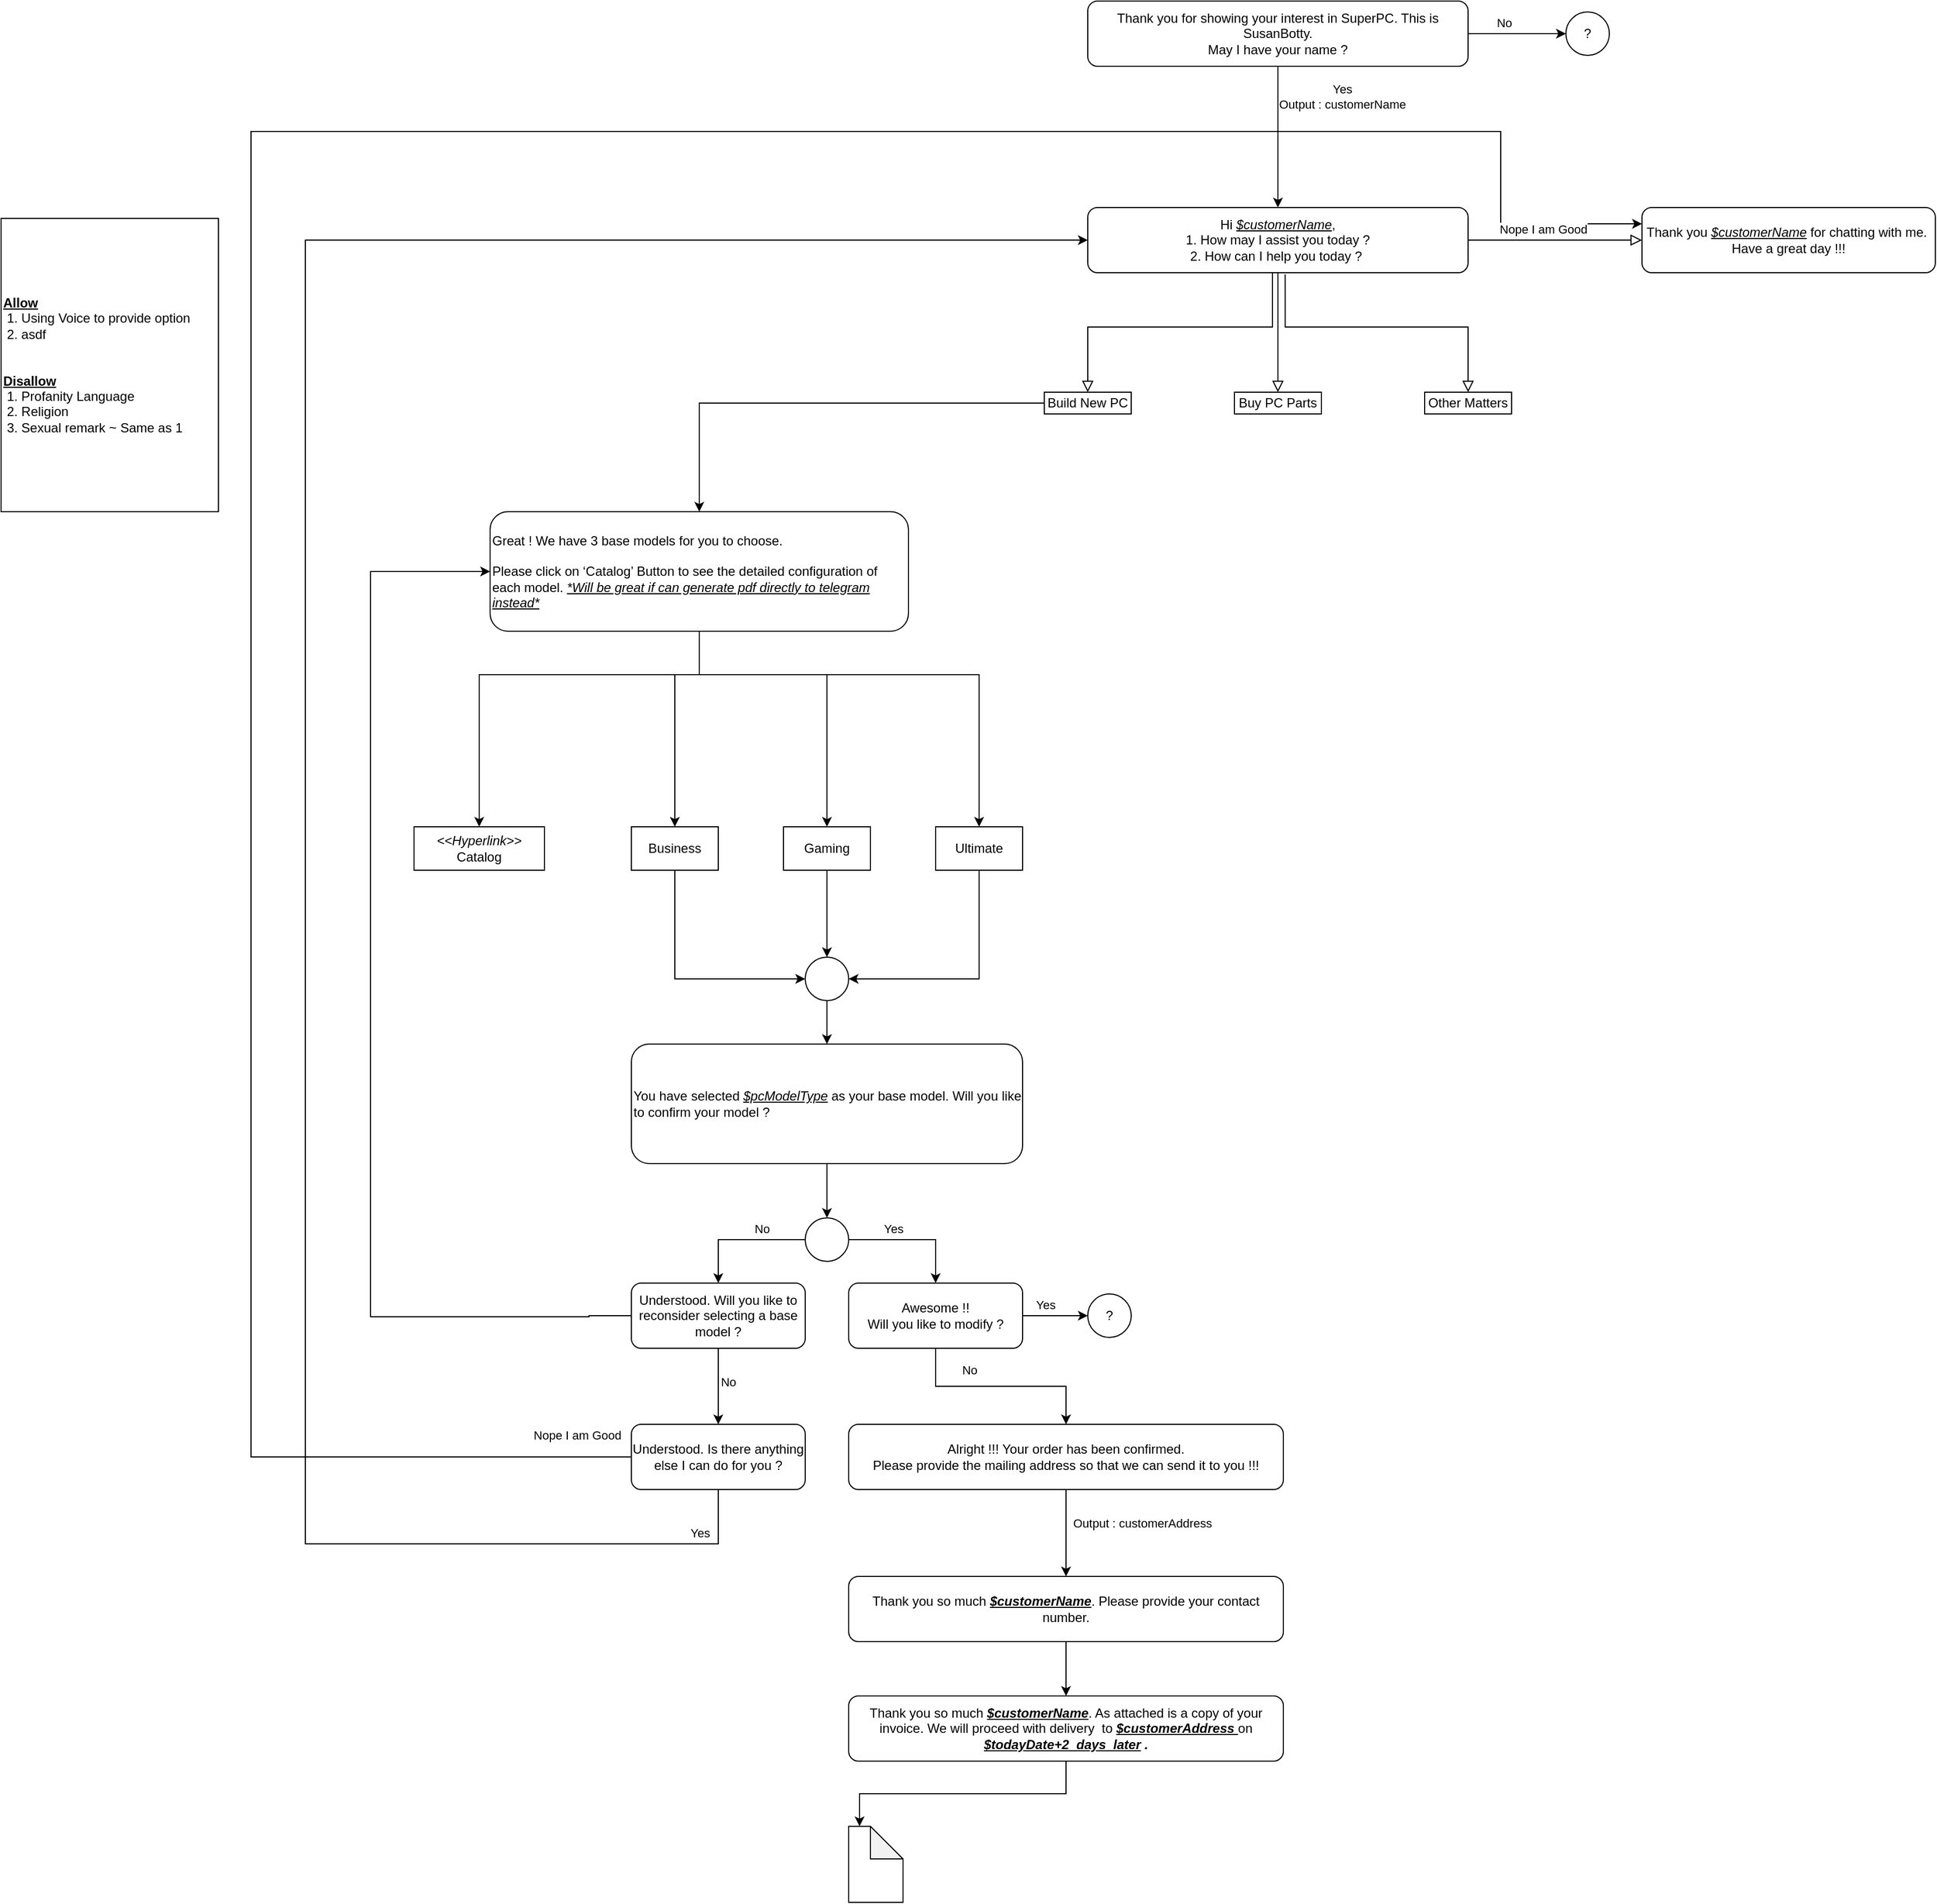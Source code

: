 <mxfile version="22.0.8" type="github">
  <diagram id="C5RBs43oDa-KdzZeNtuy" name="Page-1">
    <mxGraphModel dx="3263" dy="2363" grid="1" gridSize="10" guides="1" tooltips="1" connect="1" arrows="1" fold="1" page="1" pageScale="1" pageWidth="827" pageHeight="1169" math="0" shadow="0">
      <root>
        <mxCell id="WIyWlLk6GJQsqaUBKTNV-0" />
        <mxCell id="WIyWlLk6GJQsqaUBKTNV-1" parent="WIyWlLk6GJQsqaUBKTNV-0" />
        <mxCell id="WIyWlLk6GJQsqaUBKTNV-2" value="" style="rounded=0;html=1;jettySize=auto;orthogonalLoop=1;fontSize=11;endArrow=block;endFill=0;endSize=8;strokeWidth=1;shadow=0;labelBackgroundColor=none;edgeStyle=orthogonalEdgeStyle;entryX=0.5;entryY=0;entryDx=0;entryDy=0;exitX=0.481;exitY=0.972;exitDx=0;exitDy=0;exitPerimeter=0;" parent="WIyWlLk6GJQsqaUBKTNV-1" target="eA1Nt5mad9_NSeWrWCWu-1" edge="1" source="WIyWlLk6GJQsqaUBKTNV-3">
          <mxGeometry relative="1" as="geometry">
            <mxPoint x="350" y="120" as="sourcePoint" />
            <mxPoint x="220" y="150" as="targetPoint" />
            <Array as="points">
              <mxPoint x="350" y="88" />
              <mxPoint x="350" y="140" />
              <mxPoint x="180" y="140" />
            </Array>
          </mxGeometry>
        </mxCell>
        <mxCell id="WIyWlLk6GJQsqaUBKTNV-3" value="Hi &lt;u&gt;&lt;i&gt;$customerName&lt;/i&gt;&lt;/u&gt;,&lt;br&gt;1. How may I assist you today ?&lt;br&gt;2. How can I help you today ?&amp;nbsp;" style="rounded=1;whiteSpace=wrap;html=1;fontSize=12;glass=0;strokeWidth=1;shadow=0;" parent="WIyWlLk6GJQsqaUBKTNV-1" vertex="1">
          <mxGeometry x="180" y="30" width="350" height="60" as="geometry" />
        </mxCell>
        <mxCell id="eA1Nt5mad9_NSeWrWCWu-0" value="" style="rounded=0;html=1;jettySize=auto;orthogonalLoop=1;fontSize=11;endArrow=block;endFill=0;endSize=8;strokeWidth=1;shadow=0;labelBackgroundColor=none;edgeStyle=orthogonalEdgeStyle;exitX=0.5;exitY=1;exitDx=0;exitDy=0;entryX=0.5;entryY=0;entryDx=0;entryDy=0;" parent="WIyWlLk6GJQsqaUBKTNV-1" source="WIyWlLk6GJQsqaUBKTNV-3" target="eA1Nt5mad9_NSeWrWCWu-2" edge="1">
          <mxGeometry relative="1" as="geometry">
            <mxPoint x="264.01" y="180" as="sourcePoint" />
            <mxPoint x="355" y="300" as="targetPoint" />
          </mxGeometry>
        </mxCell>
        <mxCell id="eA1Nt5mad9_NSeWrWCWu-13" value="" style="edgeStyle=orthogonalEdgeStyle;rounded=0;orthogonalLoop=1;jettySize=auto;html=1;" parent="WIyWlLk6GJQsqaUBKTNV-1" source="eA1Nt5mad9_NSeWrWCWu-1" target="eA1Nt5mad9_NSeWrWCWu-6" edge="1">
          <mxGeometry relative="1" as="geometry" />
        </mxCell>
        <mxCell id="eA1Nt5mad9_NSeWrWCWu-1" value="Build New PC" style="rounded=1;whiteSpace=wrap;html=1;fontSize=12;glass=0;strokeWidth=1;shadow=0;arcSize=0;" parent="WIyWlLk6GJQsqaUBKTNV-1" vertex="1">
          <mxGeometry x="140" y="200" width="80" height="20" as="geometry" />
        </mxCell>
        <mxCell id="eA1Nt5mad9_NSeWrWCWu-2" value="Buy PC Parts" style="rounded=1;whiteSpace=wrap;html=1;fontSize=12;glass=0;strokeWidth=1;shadow=0;arcSize=0;" parent="WIyWlLk6GJQsqaUBKTNV-1" vertex="1">
          <mxGeometry x="315" y="200" width="80" height="20" as="geometry" />
        </mxCell>
        <mxCell id="eA1Nt5mad9_NSeWrWCWu-4" value="Other Matters&lt;br&gt;" style="rounded=1;whiteSpace=wrap;html=1;fontSize=12;glass=0;strokeWidth=1;shadow=0;arcSize=0;" parent="WIyWlLk6GJQsqaUBKTNV-1" vertex="1">
          <mxGeometry x="490" y="200" width="80" height="20" as="geometry" />
        </mxCell>
        <mxCell id="eA1Nt5mad9_NSeWrWCWu-6" value="Great ! We have 3 base models for you to choose.&lt;br&gt;&lt;br&gt;Please click on ‘Catalog’ Button to see the detailed configuration of each model. &lt;i&gt;&lt;u&gt;*Will be great if can generate pdf directly to telegram instead*&lt;/u&gt;&lt;/i&gt;" style="rounded=1;whiteSpace=wrap;html=1;fontSize=12;glass=0;strokeWidth=1;shadow=0;align=left;" parent="WIyWlLk6GJQsqaUBKTNV-1" vertex="1">
          <mxGeometry x="-370" y="310" width="385" height="110" as="geometry" />
        </mxCell>
        <mxCell id="RRfECDt-pzKWjX6GJz46-7" style="edgeStyle=orthogonalEdgeStyle;rounded=0;orthogonalLoop=1;jettySize=auto;html=1;exitX=0.5;exitY=1;exitDx=0;exitDy=0;entryX=0;entryY=0.5;entryDx=0;entryDy=0;" edge="1" parent="WIyWlLk6GJQsqaUBKTNV-1" source="eA1Nt5mad9_NSeWrWCWu-7" target="RRfECDt-pzKWjX6GJz46-6">
          <mxGeometry relative="1" as="geometry" />
        </mxCell>
        <mxCell id="eA1Nt5mad9_NSeWrWCWu-7" value="Business" style="rounded=1;whiteSpace=wrap;html=1;fontSize=12;glass=0;strokeWidth=1;shadow=0;arcSize=0;" parent="WIyWlLk6GJQsqaUBKTNV-1" vertex="1">
          <mxGeometry x="-240" y="600" width="80" height="40" as="geometry" />
        </mxCell>
        <mxCell id="RRfECDt-pzKWjX6GJz46-8" style="edgeStyle=orthogonalEdgeStyle;rounded=0;orthogonalLoop=1;jettySize=auto;html=1;entryX=0.5;entryY=0;entryDx=0;entryDy=0;" edge="1" parent="WIyWlLk6GJQsqaUBKTNV-1" source="eA1Nt5mad9_NSeWrWCWu-8" target="RRfECDt-pzKWjX6GJz46-6">
          <mxGeometry relative="1" as="geometry" />
        </mxCell>
        <mxCell id="eA1Nt5mad9_NSeWrWCWu-8" value="Gaming" style="rounded=1;whiteSpace=wrap;html=1;fontSize=12;glass=0;strokeWidth=1;shadow=0;arcSize=0;" parent="WIyWlLk6GJQsqaUBKTNV-1" vertex="1">
          <mxGeometry x="-100" y="600" width="80" height="40" as="geometry" />
        </mxCell>
        <mxCell id="RRfECDt-pzKWjX6GJz46-11" style="edgeStyle=orthogonalEdgeStyle;rounded=0;orthogonalLoop=1;jettySize=auto;html=1;exitX=0.5;exitY=1;exitDx=0;exitDy=0;entryX=1;entryY=0.5;entryDx=0;entryDy=0;" edge="1" parent="WIyWlLk6GJQsqaUBKTNV-1" source="eA1Nt5mad9_NSeWrWCWu-9" target="RRfECDt-pzKWjX6GJz46-6">
          <mxGeometry relative="1" as="geometry" />
        </mxCell>
        <mxCell id="eA1Nt5mad9_NSeWrWCWu-9" value="Ultimate" style="rounded=1;whiteSpace=wrap;html=1;fontSize=12;glass=0;strokeWidth=1;shadow=0;arcSize=0;" parent="WIyWlLk6GJQsqaUBKTNV-1" vertex="1">
          <mxGeometry x="40" y="600" width="80" height="40" as="geometry" />
        </mxCell>
        <mxCell id="eA1Nt5mad9_NSeWrWCWu-15" value="&lt;b&gt;&lt;u&gt;Allow&lt;/u&gt;&lt;/b&gt;&lt;br&gt;&amp;nbsp;1. Using Voice to provide option&lt;br&gt;&amp;nbsp;2. asdf&lt;br&gt;&lt;br&gt;&lt;br&gt;&lt;b&gt;&lt;u&gt;Disallow&lt;/u&gt;&lt;/b&gt;&lt;br&gt;&amp;nbsp;1. Profanity Language&lt;br&gt;&amp;nbsp;2. Religion&lt;br&gt;&amp;nbsp;3. Sexual remark ~ Same as 1" style="rounded=0;whiteSpace=wrap;html=1;align=left;" parent="WIyWlLk6GJQsqaUBKTNV-1" vertex="1">
          <mxGeometry x="-820" y="40" width="200" height="270" as="geometry" />
        </mxCell>
        <mxCell id="eA1Nt5mad9_NSeWrWCWu-17" value="&lt;i&gt;&amp;lt;&amp;lt;Hyperlink&amp;gt;&amp;gt;&lt;/i&gt;&lt;br&gt;Catalog" style="rounded=1;whiteSpace=wrap;html=1;fontSize=12;glass=0;strokeWidth=1;shadow=0;arcSize=0;" parent="WIyWlLk6GJQsqaUBKTNV-1" vertex="1">
          <mxGeometry x="-440" y="600" width="120" height="40" as="geometry" />
        </mxCell>
        <mxCell id="RRfECDt-pzKWjX6GJz46-1" value="" style="edgeStyle=orthogonalEdgeStyle;rounded=0;orthogonalLoop=1;jettySize=auto;html=1;exitX=0.5;exitY=1;exitDx=0;exitDy=0;entryX=0.5;entryY=0;entryDx=0;entryDy=0;" edge="1" parent="WIyWlLk6GJQsqaUBKTNV-1" source="eA1Nt5mad9_NSeWrWCWu-6" target="eA1Nt5mad9_NSeWrWCWu-17">
          <mxGeometry relative="1" as="geometry">
            <mxPoint x="-410" y="430" as="sourcePoint" />
            <mxPoint x="-597" y="500" as="targetPoint" />
            <Array as="points">
              <mxPoint x="-177" y="460" />
              <mxPoint x="-380" y="460" />
            </Array>
          </mxGeometry>
        </mxCell>
        <mxCell id="RRfECDt-pzKWjX6GJz46-2" value="" style="edgeStyle=orthogonalEdgeStyle;rounded=0;orthogonalLoop=1;jettySize=auto;html=1;exitX=0.5;exitY=1;exitDx=0;exitDy=0;entryX=0.5;entryY=0;entryDx=0;entryDy=0;" edge="1" parent="WIyWlLk6GJQsqaUBKTNV-1" source="eA1Nt5mad9_NSeWrWCWu-6" target="eA1Nt5mad9_NSeWrWCWu-7">
          <mxGeometry relative="1" as="geometry">
            <mxPoint x="-167" y="430" as="sourcePoint" />
            <mxPoint x="-470" y="575" as="targetPoint" />
            <Array as="points">
              <mxPoint x="-177" y="460" />
              <mxPoint x="-200" y="460" />
            </Array>
          </mxGeometry>
        </mxCell>
        <mxCell id="RRfECDt-pzKWjX6GJz46-3" value="" style="edgeStyle=orthogonalEdgeStyle;rounded=0;orthogonalLoop=1;jettySize=auto;html=1;entryX=0.5;entryY=0;entryDx=0;entryDy=0;exitX=0.5;exitY=1;exitDx=0;exitDy=0;" edge="1" parent="WIyWlLk6GJQsqaUBKTNV-1" source="eA1Nt5mad9_NSeWrWCWu-6" target="eA1Nt5mad9_NSeWrWCWu-8">
          <mxGeometry relative="1" as="geometry">
            <mxPoint x="-180" y="430" as="sourcePoint" />
            <mxPoint x="-460" y="605" as="targetPoint" />
            <Array as="points">
              <mxPoint x="-177" y="460" />
              <mxPoint x="-60" y="460" />
            </Array>
          </mxGeometry>
        </mxCell>
        <mxCell id="RRfECDt-pzKWjX6GJz46-4" value="" style="edgeStyle=orthogonalEdgeStyle;rounded=0;orthogonalLoop=1;jettySize=auto;html=1;exitX=0.5;exitY=1;exitDx=0;exitDy=0;entryX=0.5;entryY=0;entryDx=0;entryDy=0;" edge="1" parent="WIyWlLk6GJQsqaUBKTNV-1" source="eA1Nt5mad9_NSeWrWCWu-6" target="eA1Nt5mad9_NSeWrWCWu-9">
          <mxGeometry relative="1" as="geometry">
            <mxPoint x="-180" y="540" as="sourcePoint" />
            <mxPoint x="-220" y="870" as="targetPoint" />
            <Array as="points">
              <mxPoint x="-177" y="460" />
              <mxPoint x="80" y="460" />
            </Array>
          </mxGeometry>
        </mxCell>
        <mxCell id="RRfECDt-pzKWjX6GJz46-15" style="edgeStyle=orthogonalEdgeStyle;rounded=0;orthogonalLoop=1;jettySize=auto;html=1;entryX=0.5;entryY=0;entryDx=0;entryDy=0;" edge="1" parent="WIyWlLk6GJQsqaUBKTNV-1" source="RRfECDt-pzKWjX6GJz46-5" target="RRfECDt-pzKWjX6GJz46-14">
          <mxGeometry relative="1" as="geometry" />
        </mxCell>
        <mxCell id="RRfECDt-pzKWjX6GJz46-5" value="You have selected &lt;i&gt;&lt;u&gt;$pcModelType&lt;/u&gt;&lt;/i&gt; as your base model. Will you like to confirm your model ?" style="rounded=1;whiteSpace=wrap;html=1;fontSize=12;glass=0;strokeWidth=1;shadow=0;align=left;" vertex="1" parent="WIyWlLk6GJQsqaUBKTNV-1">
          <mxGeometry x="-240" y="800" width="360" height="110" as="geometry" />
        </mxCell>
        <mxCell id="RRfECDt-pzKWjX6GJz46-10" style="edgeStyle=orthogonalEdgeStyle;rounded=0;orthogonalLoop=1;jettySize=auto;html=1;exitX=0.5;exitY=1;exitDx=0;exitDy=0;" edge="1" parent="WIyWlLk6GJQsqaUBKTNV-1" source="RRfECDt-pzKWjX6GJz46-6" target="RRfECDt-pzKWjX6GJz46-5">
          <mxGeometry relative="1" as="geometry" />
        </mxCell>
        <mxCell id="RRfECDt-pzKWjX6GJz46-6" value="" style="ellipse;whiteSpace=wrap;html=1;aspect=fixed;" vertex="1" parent="WIyWlLk6GJQsqaUBKTNV-1">
          <mxGeometry x="-80" y="720" width="40" height="40" as="geometry" />
        </mxCell>
        <mxCell id="RRfECDt-pzKWjX6GJz46-20" style="edgeStyle=orthogonalEdgeStyle;rounded=0;orthogonalLoop=1;jettySize=auto;html=1;entryX=0;entryY=0.5;entryDx=0;entryDy=0;" edge="1" parent="WIyWlLk6GJQsqaUBKTNV-1" source="RRfECDt-pzKWjX6GJz46-12" target="eA1Nt5mad9_NSeWrWCWu-6">
          <mxGeometry relative="1" as="geometry">
            <mxPoint x="-320" y="1050" as="targetPoint" />
            <Array as="points">
              <mxPoint x="-279" y="1050" />
              <mxPoint x="-480" y="1051" />
              <mxPoint x="-480" y="365" />
            </Array>
          </mxGeometry>
        </mxCell>
        <mxCell id="RRfECDt-pzKWjX6GJz46-24" value="Yes" style="edgeLabel;html=1;align=center;verticalAlign=middle;resizable=0;points=[];" vertex="1" connectable="0" parent="RRfECDt-pzKWjX6GJz46-20">
          <mxGeometry x="-0.067" y="2" relative="1" as="geometry">
            <mxPoint x="272" y="230" as="offset" />
          </mxGeometry>
        </mxCell>
        <mxCell id="RRfECDt-pzKWjX6GJz46-22" style="edgeStyle=orthogonalEdgeStyle;rounded=0;orthogonalLoop=1;jettySize=auto;html=1;exitX=0.5;exitY=1;exitDx=0;exitDy=0;entryX=0.5;entryY=0;entryDx=0;entryDy=0;" edge="1" parent="WIyWlLk6GJQsqaUBKTNV-1" source="RRfECDt-pzKWjX6GJz46-12" target="RRfECDt-pzKWjX6GJz46-30">
          <mxGeometry relative="1" as="geometry">
            <mxPoint x="-160" y="1130" as="targetPoint" />
          </mxGeometry>
        </mxCell>
        <mxCell id="RRfECDt-pzKWjX6GJz46-23" value="No" style="edgeLabel;html=1;align=center;verticalAlign=middle;resizable=0;points=[];" vertex="1" connectable="0" parent="RRfECDt-pzKWjX6GJz46-22">
          <mxGeometry x="0.01" y="5" relative="1" as="geometry">
            <mxPoint x="4" y="-5" as="offset" />
          </mxGeometry>
        </mxCell>
        <mxCell id="RRfECDt-pzKWjX6GJz46-12" value="Understood. Will you like to reconsider selecting a base model ?" style="rounded=1;whiteSpace=wrap;html=1;fontSize=12;glass=0;strokeWidth=1;shadow=0;" vertex="1" parent="WIyWlLk6GJQsqaUBKTNV-1">
          <mxGeometry x="-240" y="1020" width="160" height="60" as="geometry" />
        </mxCell>
        <mxCell id="RRfECDt-pzKWjX6GJz46-26" style="edgeStyle=orthogonalEdgeStyle;rounded=0;orthogonalLoop=1;jettySize=auto;html=1;entryX=0;entryY=0.5;entryDx=0;entryDy=0;" edge="1" parent="WIyWlLk6GJQsqaUBKTNV-1" source="RRfECDt-pzKWjX6GJz46-13" target="RRfECDt-pzKWjX6GJz46-53">
          <mxGeometry relative="1" as="geometry">
            <mxPoint x="230" y="1050" as="targetPoint" />
          </mxGeometry>
        </mxCell>
        <mxCell id="RRfECDt-pzKWjX6GJz46-27" value="Yes" style="edgeLabel;html=1;align=center;verticalAlign=middle;resizable=0;points=[];" vertex="1" connectable="0" parent="RRfECDt-pzKWjX6GJz46-26">
          <mxGeometry x="-0.216" y="-2" relative="1" as="geometry">
            <mxPoint x="-3" y="-12" as="offset" />
          </mxGeometry>
        </mxCell>
        <mxCell id="RRfECDt-pzKWjX6GJz46-56" style="edgeStyle=orthogonalEdgeStyle;rounded=0;orthogonalLoop=1;jettySize=auto;html=1;" edge="1" parent="WIyWlLk6GJQsqaUBKTNV-1" source="RRfECDt-pzKWjX6GJz46-13" target="RRfECDt-pzKWjX6GJz46-55">
          <mxGeometry relative="1" as="geometry" />
        </mxCell>
        <mxCell id="RRfECDt-pzKWjX6GJz46-57" value="No" style="edgeLabel;html=1;align=center;verticalAlign=middle;resizable=0;points=[];" vertex="1" connectable="0" parent="RRfECDt-pzKWjX6GJz46-56">
          <mxGeometry x="-0.123" y="-2" relative="1" as="geometry">
            <mxPoint x="-18" y="-17" as="offset" />
          </mxGeometry>
        </mxCell>
        <mxCell id="RRfECDt-pzKWjX6GJz46-13" value="Awesome !!&lt;br&gt;Will you like to modify ?" style="rounded=1;whiteSpace=wrap;html=1;fontSize=12;glass=0;strokeWidth=1;shadow=0;" vertex="1" parent="WIyWlLk6GJQsqaUBKTNV-1">
          <mxGeometry x="-40" y="1020" width="160" height="60" as="geometry" />
        </mxCell>
        <mxCell id="RRfECDt-pzKWjX6GJz46-16" style="edgeStyle=orthogonalEdgeStyle;rounded=0;orthogonalLoop=1;jettySize=auto;html=1;exitX=0;exitY=0.5;exitDx=0;exitDy=0;" edge="1" parent="WIyWlLk6GJQsqaUBKTNV-1" source="RRfECDt-pzKWjX6GJz46-14" target="RRfECDt-pzKWjX6GJz46-12">
          <mxGeometry relative="1" as="geometry" />
        </mxCell>
        <mxCell id="RRfECDt-pzKWjX6GJz46-19" value="No" style="edgeLabel;html=1;align=center;verticalAlign=middle;resizable=0;points=[];" vertex="1" connectable="0" parent="RRfECDt-pzKWjX6GJz46-16">
          <mxGeometry x="-0.476" relative="1" as="geometry">
            <mxPoint x="-9" y="-10" as="offset" />
          </mxGeometry>
        </mxCell>
        <mxCell id="RRfECDt-pzKWjX6GJz46-17" style="edgeStyle=orthogonalEdgeStyle;rounded=0;orthogonalLoop=1;jettySize=auto;html=1;exitX=1;exitY=0.5;exitDx=0;exitDy=0;" edge="1" parent="WIyWlLk6GJQsqaUBKTNV-1" source="RRfECDt-pzKWjX6GJz46-14" target="RRfECDt-pzKWjX6GJz46-13">
          <mxGeometry relative="1" as="geometry" />
        </mxCell>
        <mxCell id="RRfECDt-pzKWjX6GJz46-18" value="Yes" style="edgeLabel;html=1;align=center;verticalAlign=middle;resizable=0;points=[];" vertex="1" connectable="0" parent="RRfECDt-pzKWjX6GJz46-17">
          <mxGeometry x="-0.309" y="-1" relative="1" as="geometry">
            <mxPoint x="-1" y="-11" as="offset" />
          </mxGeometry>
        </mxCell>
        <mxCell id="RRfECDt-pzKWjX6GJz46-14" value="" style="ellipse;whiteSpace=wrap;html=1;aspect=fixed;" vertex="1" parent="WIyWlLk6GJQsqaUBKTNV-1">
          <mxGeometry x="-80" y="960" width="40" height="40" as="geometry" />
        </mxCell>
        <mxCell id="RRfECDt-pzKWjX6GJz46-32" style="edgeStyle=orthogonalEdgeStyle;rounded=0;orthogonalLoop=1;jettySize=auto;html=1;entryX=0;entryY=0.25;entryDx=0;entryDy=0;" edge="1" parent="WIyWlLk6GJQsqaUBKTNV-1" source="RRfECDt-pzKWjX6GJz46-30" target="RRfECDt-pzKWjX6GJz46-41">
          <mxGeometry relative="1" as="geometry">
            <mxPoint x="-160" y="1300.0" as="targetPoint" />
            <Array as="points">
              <mxPoint x="-590" y="1180" />
              <mxPoint x="-590" y="-40" />
              <mxPoint x="560" y="-40" />
              <mxPoint x="560" y="45" />
            </Array>
          </mxGeometry>
        </mxCell>
        <mxCell id="RRfECDt-pzKWjX6GJz46-47" style="edgeStyle=orthogonalEdgeStyle;rounded=0;orthogonalLoop=1;jettySize=auto;html=1;entryX=0;entryY=0.5;entryDx=0;entryDy=0;" edge="1" parent="WIyWlLk6GJQsqaUBKTNV-1" source="RRfECDt-pzKWjX6GJz46-30" target="WIyWlLk6GJQsqaUBKTNV-3">
          <mxGeometry relative="1" as="geometry">
            <Array as="points">
              <mxPoint x="-160" y="1260" />
              <mxPoint x="-540" y="1260" />
              <mxPoint x="-540" y="60" />
            </Array>
          </mxGeometry>
        </mxCell>
        <mxCell id="RRfECDt-pzKWjX6GJz46-30" value="Understood. Is there anything else I can do for you ?" style="rounded=1;whiteSpace=wrap;html=1;fontSize=12;glass=0;strokeWidth=1;shadow=0;" vertex="1" parent="WIyWlLk6GJQsqaUBKTNV-1">
          <mxGeometry x="-240" y="1150" width="160" height="60" as="geometry" />
        </mxCell>
        <mxCell id="RRfECDt-pzKWjX6GJz46-35" value="" style="rounded=0;html=1;jettySize=auto;orthogonalLoop=1;fontSize=11;endArrow=block;endFill=0;endSize=8;strokeWidth=1;shadow=0;labelBackgroundColor=none;edgeStyle=orthogonalEdgeStyle;exitX=0.519;exitY=1.028;exitDx=0;exitDy=0;entryX=0.5;entryY=0;entryDx=0;entryDy=0;exitPerimeter=0;" edge="1" parent="WIyWlLk6GJQsqaUBKTNV-1" source="WIyWlLk6GJQsqaUBKTNV-3" target="eA1Nt5mad9_NSeWrWCWu-4">
          <mxGeometry relative="1" as="geometry">
            <mxPoint x="430" y="110" as="sourcePoint" />
            <mxPoint x="430" y="220" as="targetPoint" />
            <Array as="points">
              <mxPoint x="362" y="140" />
              <mxPoint x="530" y="140" />
            </Array>
          </mxGeometry>
        </mxCell>
        <mxCell id="RRfECDt-pzKWjX6GJz46-49" style="edgeStyle=orthogonalEdgeStyle;rounded=0;orthogonalLoop=1;jettySize=auto;html=1;exitX=0.5;exitY=1;exitDx=0;exitDy=0;" edge="1" parent="WIyWlLk6GJQsqaUBKTNV-1" source="RRfECDt-pzKWjX6GJz46-38" target="WIyWlLk6GJQsqaUBKTNV-3">
          <mxGeometry relative="1" as="geometry" />
        </mxCell>
        <mxCell id="RRfECDt-pzKWjX6GJz46-52" value="&lt;div&gt;Yes&lt;/div&gt;Output : customerName" style="edgeLabel;html=1;align=center;verticalAlign=middle;resizable=0;points=[];" vertex="1" connectable="0" parent="RRfECDt-pzKWjX6GJz46-49">
          <mxGeometry x="-0.577" y="4" relative="1" as="geometry">
            <mxPoint x="55" as="offset" />
          </mxGeometry>
        </mxCell>
        <mxCell id="RRfECDt-pzKWjX6GJz46-50" style="edgeStyle=orthogonalEdgeStyle;rounded=0;orthogonalLoop=1;jettySize=auto;html=1;exitX=1;exitY=0.5;exitDx=0;exitDy=0;entryX=0;entryY=0.5;entryDx=0;entryDy=0;" edge="1" parent="WIyWlLk6GJQsqaUBKTNV-1" source="RRfECDt-pzKWjX6GJz46-38" target="RRfECDt-pzKWjX6GJz46-54">
          <mxGeometry relative="1" as="geometry">
            <mxPoint x="640" y="-130.368" as="targetPoint" />
          </mxGeometry>
        </mxCell>
        <mxCell id="RRfECDt-pzKWjX6GJz46-51" value="No" style="edgeLabel;html=1;align=center;verticalAlign=middle;resizable=0;points=[];" vertex="1" connectable="0" parent="RRfECDt-pzKWjX6GJz46-50">
          <mxGeometry x="-0.318" y="-2" relative="1" as="geometry">
            <mxPoint x="2" y="-12" as="offset" />
          </mxGeometry>
        </mxCell>
        <mxCell id="RRfECDt-pzKWjX6GJz46-38" value="&lt;div&gt;Thank you for showing your interest in SuperPC. This is SusanBotty.&lt;/div&gt;&lt;div&gt;May I have your name ?&lt;br&gt;&lt;/div&gt;" style="rounded=1;whiteSpace=wrap;html=1;fontSize=12;glass=0;strokeWidth=1;shadow=0;" vertex="1" parent="WIyWlLk6GJQsqaUBKTNV-1">
          <mxGeometry x="180" y="-160" width="350" height="60" as="geometry" />
        </mxCell>
        <mxCell id="RRfECDt-pzKWjX6GJz46-41" value="&lt;div&gt;Thank you &lt;u&gt;&lt;i&gt;$customerName&lt;/i&gt;&lt;/u&gt; for chatting with me.&amp;nbsp;&lt;/div&gt;&lt;div&gt;Have a great day !!!&lt;br&gt;&lt;/div&gt;" style="rounded=1;whiteSpace=wrap;html=1;fontSize=12;glass=0;strokeWidth=1;shadow=0;" vertex="1" parent="WIyWlLk6GJQsqaUBKTNV-1">
          <mxGeometry x="690" y="30" width="270" height="60" as="geometry" />
        </mxCell>
        <mxCell id="RRfECDt-pzKWjX6GJz46-43" value="" style="rounded=0;html=1;jettySize=auto;orthogonalLoop=1;fontSize=11;endArrow=block;endFill=0;endSize=8;strokeWidth=1;shadow=0;labelBackgroundColor=none;edgeStyle=orthogonalEdgeStyle;entryX=0;entryY=0.5;entryDx=0;entryDy=0;" edge="1" parent="WIyWlLk6GJQsqaUBKTNV-1" source="WIyWlLk6GJQsqaUBKTNV-3" target="RRfECDt-pzKWjX6GJz46-41">
          <mxGeometry relative="1" as="geometry">
            <mxPoint x="580" y="300" as="sourcePoint" />
            <mxPoint x="748" y="408" as="targetPoint" />
            <Array as="points" />
          </mxGeometry>
        </mxCell>
        <mxCell id="RRfECDt-pzKWjX6GJz46-44" value="Nope I am Good" style="edgeLabel;html=1;align=center;verticalAlign=middle;resizable=0;points=[];" vertex="1" connectable="0" parent="RRfECDt-pzKWjX6GJz46-43">
          <mxGeometry x="-0.136" y="2" relative="1" as="geometry">
            <mxPoint y="-8" as="offset" />
          </mxGeometry>
        </mxCell>
        <mxCell id="RRfECDt-pzKWjX6GJz46-46" value="Nope I am Good" style="edgeLabel;html=1;align=center;verticalAlign=middle;resizable=0;points=[];" vertex="1" connectable="0" parent="WIyWlLk6GJQsqaUBKTNV-1">
          <mxGeometry x="-289.996" y="1160" as="geometry" />
        </mxCell>
        <mxCell id="RRfECDt-pzKWjX6GJz46-48" value="Yes" style="edgeLabel;html=1;align=center;verticalAlign=middle;resizable=0;points=[];" vertex="1" connectable="0" parent="WIyWlLk6GJQsqaUBKTNV-1">
          <mxGeometry x="-177.496" y="1250" as="geometry" />
        </mxCell>
        <mxCell id="RRfECDt-pzKWjX6GJz46-53" value="?" style="ellipse;whiteSpace=wrap;html=1;aspect=fixed;" vertex="1" parent="WIyWlLk6GJQsqaUBKTNV-1">
          <mxGeometry x="180" y="1030" width="40" height="40" as="geometry" />
        </mxCell>
        <mxCell id="RRfECDt-pzKWjX6GJz46-54" value="?" style="ellipse;whiteSpace=wrap;html=1;aspect=fixed;" vertex="1" parent="WIyWlLk6GJQsqaUBKTNV-1">
          <mxGeometry x="620" y="-150" width="40" height="40" as="geometry" />
        </mxCell>
        <mxCell id="RRfECDt-pzKWjX6GJz46-58" style="edgeStyle=orthogonalEdgeStyle;rounded=0;orthogonalLoop=1;jettySize=auto;html=1;entryX=0.5;entryY=0;entryDx=0;entryDy=0;" edge="1" parent="WIyWlLk6GJQsqaUBKTNV-1" source="RRfECDt-pzKWjX6GJz46-55" target="RRfECDt-pzKWjX6GJz46-60">
          <mxGeometry relative="1" as="geometry">
            <mxPoint x="160" y="1280" as="targetPoint" />
          </mxGeometry>
        </mxCell>
        <mxCell id="RRfECDt-pzKWjX6GJz46-59" value="Output : customerAddress" style="edgeLabel;html=1;align=center;verticalAlign=middle;resizable=0;points=[];" vertex="1" connectable="0" parent="RRfECDt-pzKWjX6GJz46-58">
          <mxGeometry x="-0.233" y="-2" relative="1" as="geometry">
            <mxPoint x="72" as="offset" />
          </mxGeometry>
        </mxCell>
        <mxCell id="RRfECDt-pzKWjX6GJz46-55" value="&lt;div&gt;Alright !!! Your order has been confirmed. &lt;br&gt;&lt;/div&gt;&lt;div&gt;Please provide the mailing address so that we can send it to you !!!&lt;br&gt;&lt;/div&gt;" style="rounded=1;whiteSpace=wrap;html=1;fontSize=12;glass=0;strokeWidth=1;shadow=0;" vertex="1" parent="WIyWlLk6GJQsqaUBKTNV-1">
          <mxGeometry x="-40" y="1150" width="400" height="60" as="geometry" />
        </mxCell>
        <mxCell id="RRfECDt-pzKWjX6GJz46-62" style="edgeStyle=orthogonalEdgeStyle;rounded=0;orthogonalLoop=1;jettySize=auto;html=1;exitX=0.5;exitY=1;exitDx=0;exitDy=0;" edge="1" parent="WIyWlLk6GJQsqaUBKTNV-1" source="RRfECDt-pzKWjX6GJz46-60" target="RRfECDt-pzKWjX6GJz46-61">
          <mxGeometry relative="1" as="geometry" />
        </mxCell>
        <mxCell id="RRfECDt-pzKWjX6GJz46-60" value="Thank you so much &lt;b&gt;&lt;u&gt;&lt;i&gt;$customerName&lt;/i&gt;&lt;/u&gt;&lt;/b&gt;. Please provide your contact number." style="rounded=1;whiteSpace=wrap;html=1;fontSize=12;glass=0;strokeWidth=1;shadow=0;" vertex="1" parent="WIyWlLk6GJQsqaUBKTNV-1">
          <mxGeometry x="-40" y="1290" width="400" height="60" as="geometry" />
        </mxCell>
        <mxCell id="RRfECDt-pzKWjX6GJz46-61" value="Thank you so much &lt;b&gt;&lt;u&gt;&lt;i&gt;$customerName&lt;/i&gt;&lt;/u&gt;&lt;/b&gt;. As attached is a copy of your invoice. We will proceed with delivery&amp;nbsp; to &lt;b&gt;&lt;u&gt;&lt;i&gt;$customerAddress &lt;/i&gt;&lt;/u&gt;&lt;/b&gt;on &lt;b&gt;&lt;u&gt;&lt;i&gt;$todayDate+2_days_later&lt;/i&gt;&lt;/u&gt;&lt;i&gt; .&lt;/i&gt;&lt;/b&gt;&lt;b&gt;&lt;u&gt;&lt;i&gt;&lt;br&gt;&lt;/i&gt;&lt;/u&gt;&lt;/b&gt;" style="rounded=1;whiteSpace=wrap;html=1;fontSize=12;glass=0;strokeWidth=1;shadow=0;" vertex="1" parent="WIyWlLk6GJQsqaUBKTNV-1">
          <mxGeometry x="-40" y="1400" width="400" height="60" as="geometry" />
        </mxCell>
        <mxCell id="RRfECDt-pzKWjX6GJz46-63" value="" style="shape=note;whiteSpace=wrap;html=1;backgroundOutline=1;darkOpacity=0.05;" vertex="1" parent="WIyWlLk6GJQsqaUBKTNV-1">
          <mxGeometry x="-40" y="1520" width="50" height="70" as="geometry" />
        </mxCell>
        <mxCell id="RRfECDt-pzKWjX6GJz46-65" style="edgeStyle=orthogonalEdgeStyle;rounded=0;orthogonalLoop=1;jettySize=auto;html=1;exitX=0.5;exitY=1;exitDx=0;exitDy=0;entryX=0;entryY=0;entryDx=10;entryDy=0;entryPerimeter=0;" edge="1" parent="WIyWlLk6GJQsqaUBKTNV-1" source="RRfECDt-pzKWjX6GJz46-61" target="RRfECDt-pzKWjX6GJz46-63">
          <mxGeometry relative="1" as="geometry" />
        </mxCell>
      </root>
    </mxGraphModel>
  </diagram>
</mxfile>
